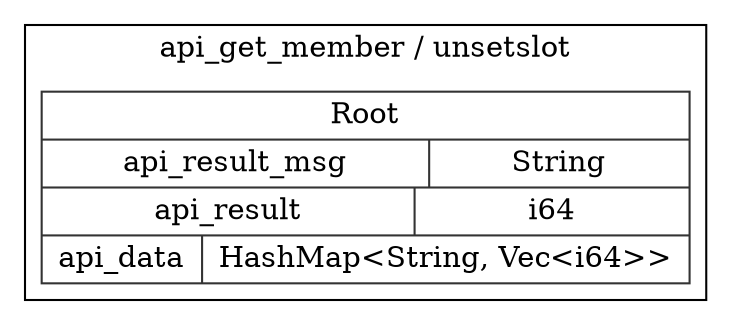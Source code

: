digraph {
  rankdir=LR;
  subgraph cluster_0 {
    label="api_get_member / unsetslot";
    node [style="filled", color=white, style="solid", color=gray20];
    api_get_member__unsetslot__Root [label="<Root> Root  | { api_result_msg | <api_result_msg> String } | { api_result | <api_result> i64 } | { api_data | <api_data> HashMap\<String, Vec\<i64\>\> }", shape=record];
  }
}
